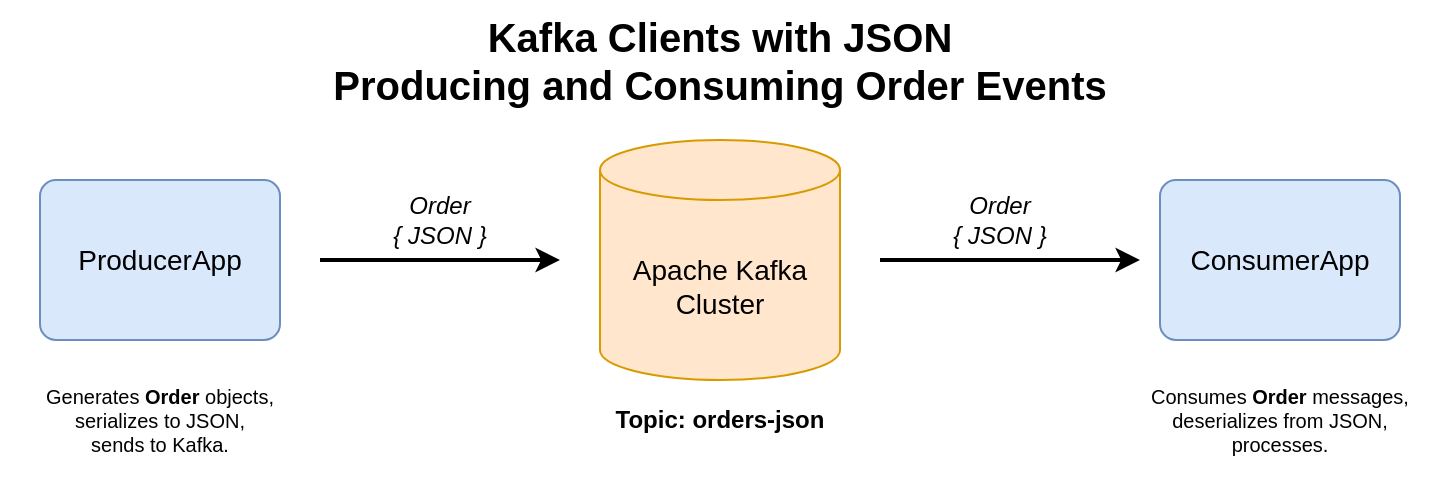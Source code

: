 <mxfile>
    <diagram id="yDFY6U7StCinaWoFonNR" name="Page-1">
        <mxGraphModel dx="792" dy="359" grid="1" gridSize="10" guides="1" tooltips="1" connect="1" arrows="1" fold="1" page="1" pageScale="1" pageWidth="850" pageHeight="1100" math="0" shadow="0">
            <root>
                <mxCell id="0"/>
                <mxCell id="1" parent="0"/>
                <mxCell id="kclgRzO7y8G4B5S8kXG3-33" value="Kafka Clients with JSON&lt;div&gt;Producing and Consuming Order Events&lt;/div&gt;" style="text;html=1;strokeColor=none;fillColor=none;align=center;verticalAlign=middle;whiteSpace=wrap;rounded=0;fontSize=20;fontStyle=1;" parent="1" vertex="1">
                    <mxGeometry x="80" y="90" width="680" height="60" as="geometry"/>
                </mxCell>
                <mxCell id="kclgRzO7y8G4B5S8kXG3-1" value="ProducerApp" style="rounded=1;whiteSpace=wrap;html=1;fillColor=#dae8fc;strokeColor=#6c8ebf;arcSize=10;fontSize=14;" parent="1" vertex="1">
                    <mxGeometry x="80" y="180" width="120" height="80" as="geometry"/>
                </mxCell>
                <mxCell id="kclgRzO7y8G4B5S8kXG3-2" value="Apache Kafka Cluster" style="shape=cylinder3;whiteSpace=wrap;html=1;boundedLbl=1;backgroundOutline=1;size=15;fillColor=#ffe6cc;strokeColor=#d79b00;fontSize=14;" parent="1" vertex="1">
                    <mxGeometry x="360" y="160" width="120" height="120" as="geometry"/>
                </mxCell>
                <mxCell id="kclgRzO7y8G4B5S8kXG3-3" value="ConsumerApp" style="rounded=1;whiteSpace=wrap;html=1;fillColor=#dae8fc;strokeColor=#6c8ebf;arcSize=10;fontSize=14;" parent="1" vertex="1">
                    <mxGeometry x="640" y="180" width="120" height="80" as="geometry"/>
                </mxCell>
                <mxCell id="kclgRzO7y8G4B5S8kXG3-4" value="" style="endArrow=classic;html=1;rounded=0;strokeWidth=2;strokeColor=#000000;" parent="1" edge="1">
                    <mxGeometry width="50" height="50" relative="1" as="geometry">
                        <mxPoint x="220" y="220" as="sourcePoint"/>
                        <mxPoint x="340" y="220" as="targetPoint"/>
                    </mxGeometry>
                </mxCell>
                <mxCell id="kclgRzO7y8G4B5S8kXG3-5" value="" style="endArrow=classic;html=1;rounded=0;strokeWidth=2;strokeColor=#000000;" parent="1" edge="1">
                    <mxGeometry width="50" height="50" relative="1" as="geometry">
                        <mxPoint x="500" y="220" as="sourcePoint"/>
                        <mxPoint x="630" y="220" as="targetPoint"/>
                    </mxGeometry>
                </mxCell>
                <mxCell id="kclgRzO7y8G4B5S8kXG3-6" value="Order&lt;br&gt;{ JSON }" style="text;html=1;strokeColor=none;fillColor=none;align=center;verticalAlign=middle;whiteSpace=wrap;rounded=0;fontSize=12;fontStyle=2;labelBackgroundColor=#ffffff;labelBorderColor=none;" parent="1" vertex="1">
                    <mxGeometry x="240" y="180" width="80" height="40" as="geometry"/>
                </mxCell>
                <mxCell id="kclgRzO7y8G4B5S8kXG3-7" value="Order&lt;br&gt;{ JSON }" style="text;html=1;strokeColor=none;fillColor=none;align=center;verticalAlign=middle;whiteSpace=wrap;rounded=0;fontSize=12;fontStyle=2;labelBackgroundColor=#ffffff;labelBorderColor=none;" parent="1" vertex="1">
                    <mxGeometry x="520" y="180" width="80" height="40" as="geometry"/>
                </mxCell>
                <mxCell id="kclgRzO7y8G4B5S8kXG3-8" value="Topic: orders-json" style="text;html=1;strokeColor=none;fillColor=none;align=center;verticalAlign=middle;whiteSpace=wrap;rounded=0;fontSize=12;fontStyle=1;" parent="1" vertex="1">
                    <mxGeometry x="360" y="285" width="120" height="30" as="geometry"/>
                </mxCell>
                <mxCell id="kclgRzO7y8G4B5S8kXG3-25" value="Generates &lt;b&gt;Order&lt;/b&gt; objects,&lt;br&gt;serializes to JSON,&lt;br&gt;sends to Kafka." style="text;html=1;strokeColor=none;fillColor=none;align=center;verticalAlign=middle;whiteSpace=wrap;rounded=0;fontSize=10;" parent="1" vertex="1">
                    <mxGeometry x="60" y="270" width="160" height="60" as="geometry"/>
                </mxCell>
                <mxCell id="kclgRzO7y8G4B5S8kXG3-27" value="Consumes &lt;b&gt;Order&lt;/b&gt; messages,&lt;br&gt;deserializes from JSON,&lt;br&gt;processes." style="text;html=1;strokeColor=none;fillColor=none;align=center;verticalAlign=middle;whiteSpace=wrap;rounded=0;fontSize=10;" parent="1" vertex="1">
                    <mxGeometry x="620" y="270" width="160" height="60" as="geometry"/>
                </mxCell>
            </root>
        </mxGraphModel>
    </diagram>
</mxfile>